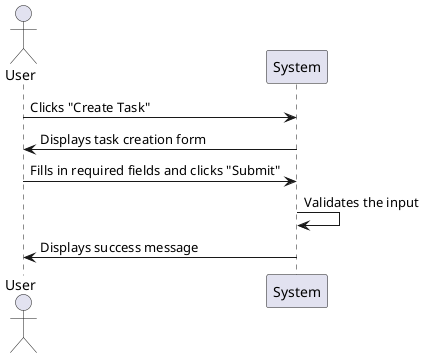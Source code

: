 @startuml

actor User

User -> System: Clicks "Create Task"
System -> User: Displays task creation form
User -> System: Fills in required fields and clicks "Submit"
System -> System: Validates the input
System -> User: Displays success message

@enduml
